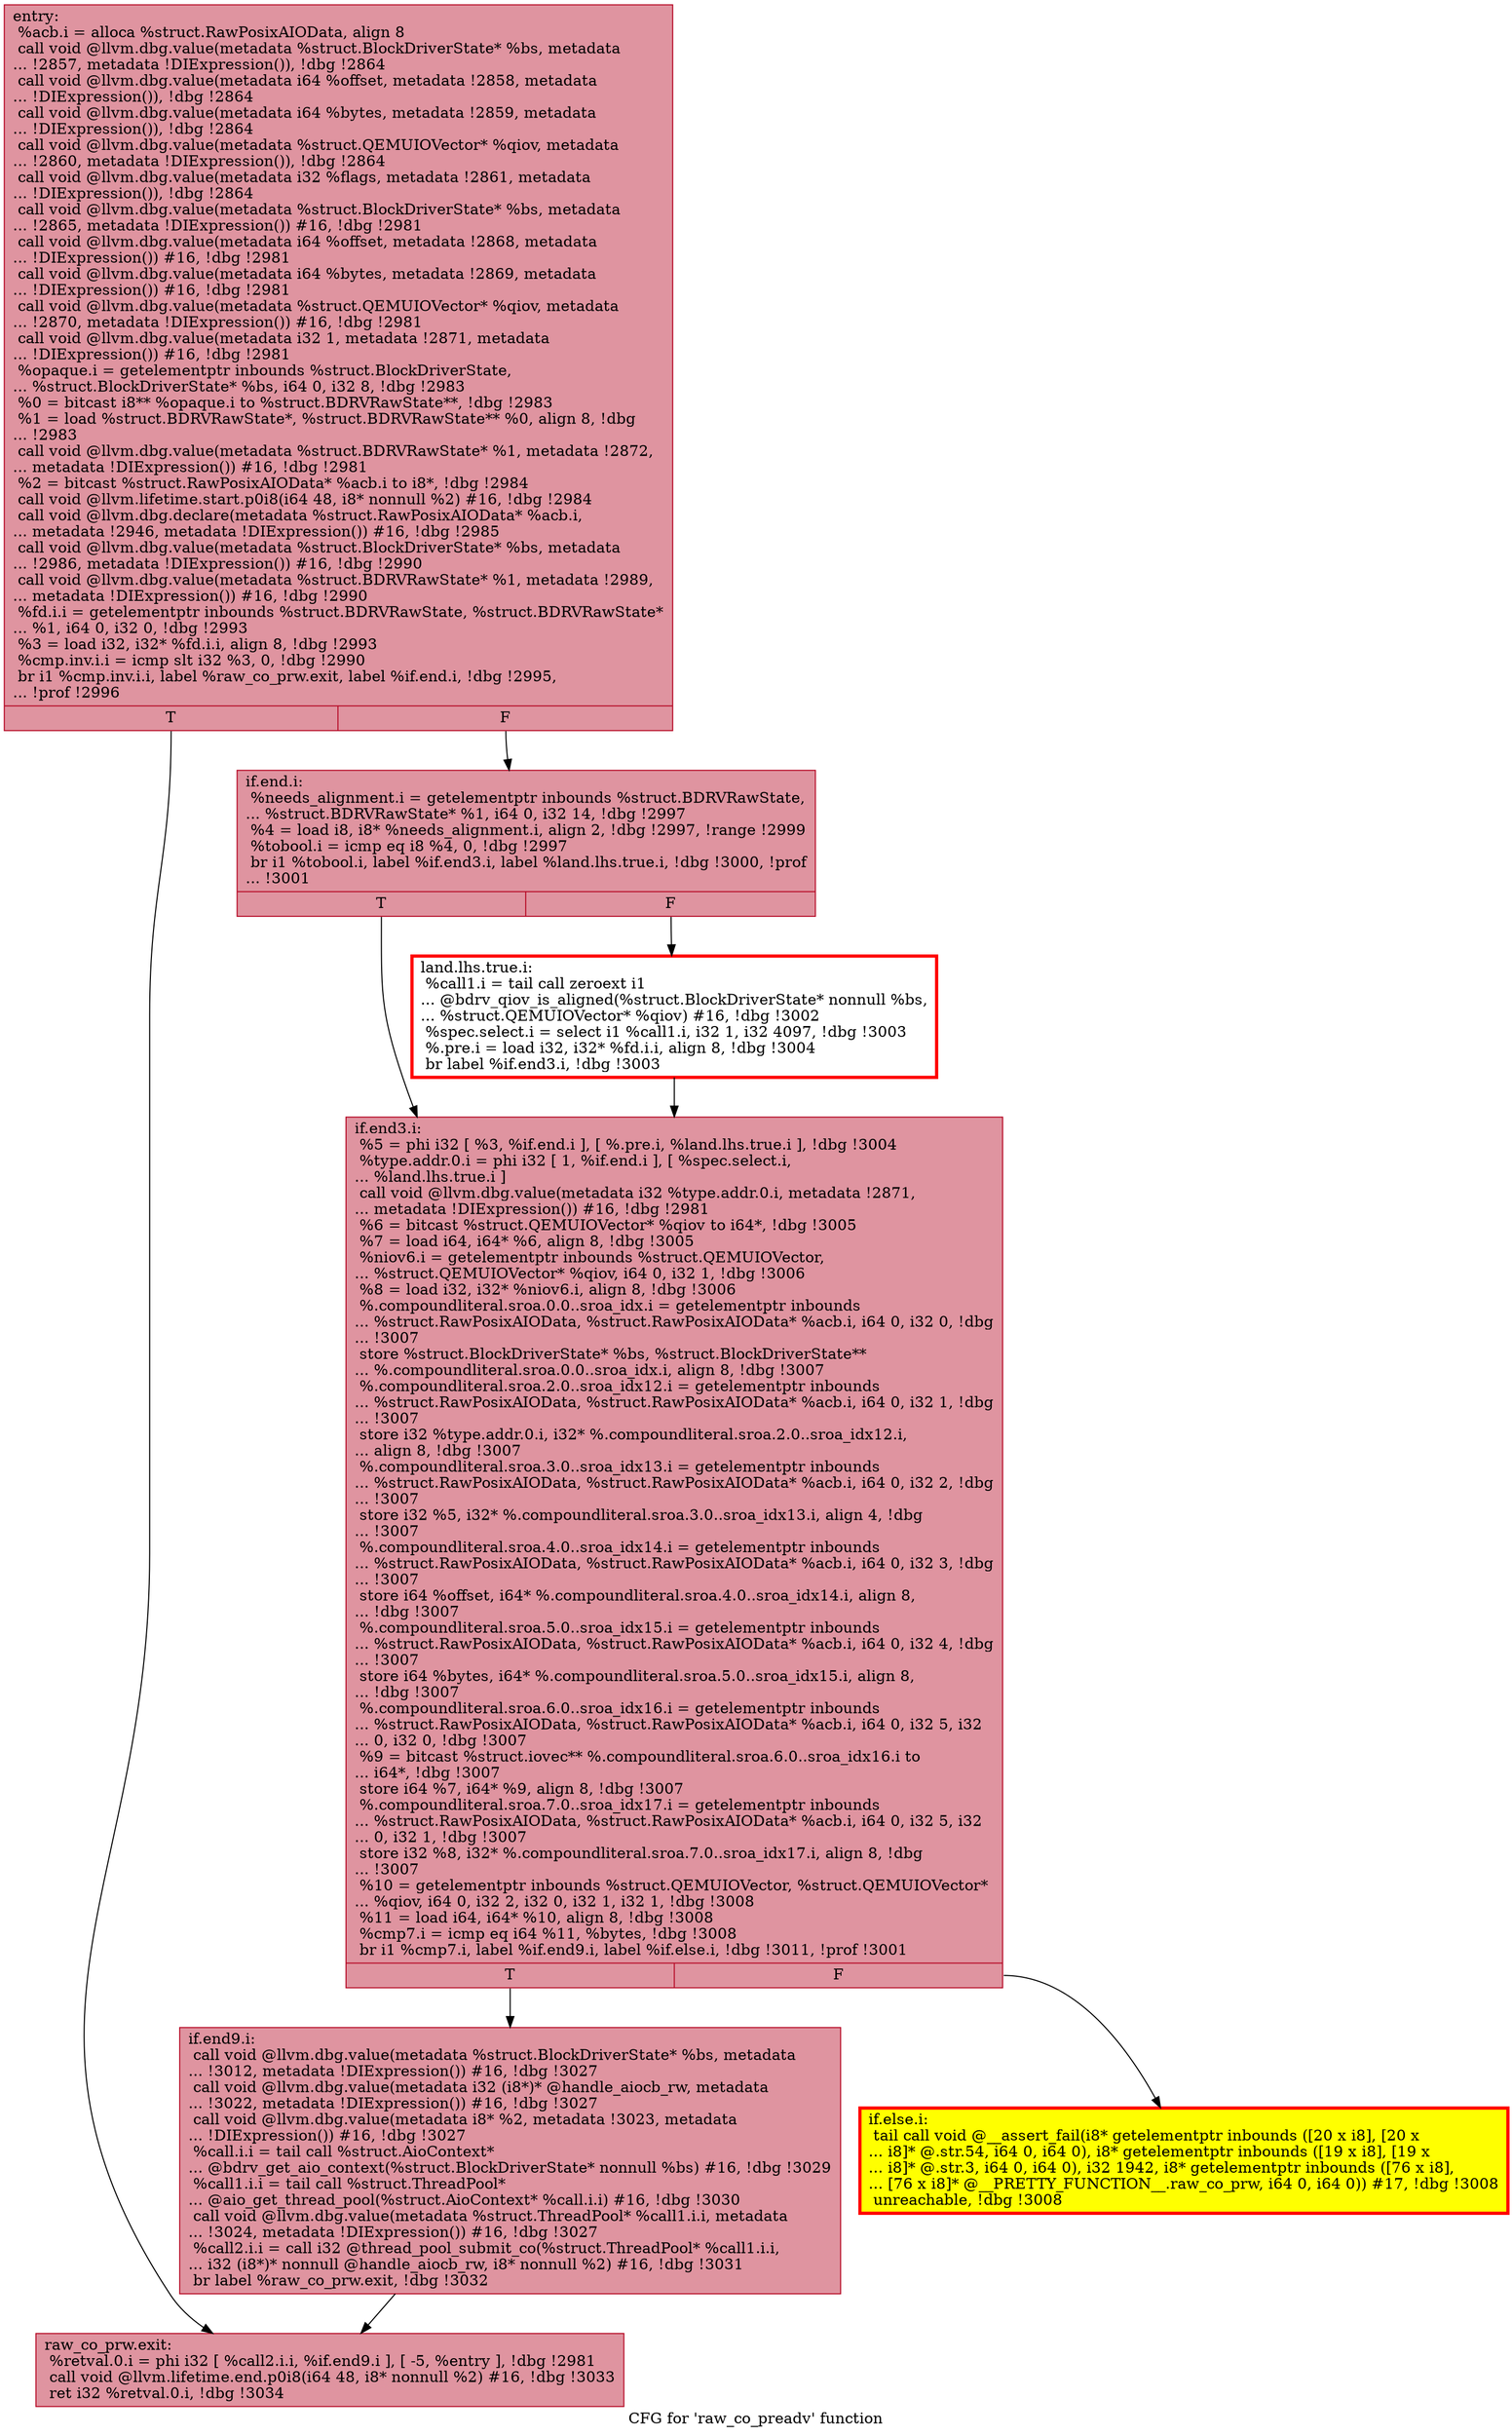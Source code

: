 digraph "CFG for 'raw_co_preadv' function" {
	label="CFG for 'raw_co_preadv' function";

	Node0x555823164110 [shape=record,color="#b70d28ff", style=filled, fillcolor="#b70d2870",label="{entry:\l  %acb.i = alloca %struct.RawPosixAIOData, align 8\l  call void @llvm.dbg.value(metadata %struct.BlockDriverState* %bs, metadata\l... !2857, metadata !DIExpression()), !dbg !2864\l  call void @llvm.dbg.value(metadata i64 %offset, metadata !2858, metadata\l... !DIExpression()), !dbg !2864\l  call void @llvm.dbg.value(metadata i64 %bytes, metadata !2859, metadata\l... !DIExpression()), !dbg !2864\l  call void @llvm.dbg.value(metadata %struct.QEMUIOVector* %qiov, metadata\l... !2860, metadata !DIExpression()), !dbg !2864\l  call void @llvm.dbg.value(metadata i32 %flags, metadata !2861, metadata\l... !DIExpression()), !dbg !2864\l  call void @llvm.dbg.value(metadata %struct.BlockDriverState* %bs, metadata\l... !2865, metadata !DIExpression()) #16, !dbg !2981\l  call void @llvm.dbg.value(metadata i64 %offset, metadata !2868, metadata\l... !DIExpression()) #16, !dbg !2981\l  call void @llvm.dbg.value(metadata i64 %bytes, metadata !2869, metadata\l... !DIExpression()) #16, !dbg !2981\l  call void @llvm.dbg.value(metadata %struct.QEMUIOVector* %qiov, metadata\l... !2870, metadata !DIExpression()) #16, !dbg !2981\l  call void @llvm.dbg.value(metadata i32 1, metadata !2871, metadata\l... !DIExpression()) #16, !dbg !2981\l  %opaque.i = getelementptr inbounds %struct.BlockDriverState,\l... %struct.BlockDriverState* %bs, i64 0, i32 8, !dbg !2983\l  %0 = bitcast i8** %opaque.i to %struct.BDRVRawState**, !dbg !2983\l  %1 = load %struct.BDRVRawState*, %struct.BDRVRawState** %0, align 8, !dbg\l... !2983\l  call void @llvm.dbg.value(metadata %struct.BDRVRawState* %1, metadata !2872,\l... metadata !DIExpression()) #16, !dbg !2981\l  %2 = bitcast %struct.RawPosixAIOData* %acb.i to i8*, !dbg !2984\l  call void @llvm.lifetime.start.p0i8(i64 48, i8* nonnull %2) #16, !dbg !2984\l  call void @llvm.dbg.declare(metadata %struct.RawPosixAIOData* %acb.i,\l... metadata !2946, metadata !DIExpression()) #16, !dbg !2985\l  call void @llvm.dbg.value(metadata %struct.BlockDriverState* %bs, metadata\l... !2986, metadata !DIExpression()) #16, !dbg !2990\l  call void @llvm.dbg.value(metadata %struct.BDRVRawState* %1, metadata !2989,\l... metadata !DIExpression()) #16, !dbg !2990\l  %fd.i.i = getelementptr inbounds %struct.BDRVRawState, %struct.BDRVRawState*\l... %1, i64 0, i32 0, !dbg !2993\l  %3 = load i32, i32* %fd.i.i, align 8, !dbg !2993\l  %cmp.inv.i.i = icmp slt i32 %3, 0, !dbg !2990\l  br i1 %cmp.inv.i.i, label %raw_co_prw.exit, label %if.end.i, !dbg !2995,\l... !prof !2996\l|{<s0>T|<s1>F}}"];
	Node0x555823164110:s0 -> Node0x555823097a90;
	Node0x555823164110:s1 -> Node0x5558230a06d0;
	Node0x5558230a06d0 [shape=record,color="#b70d28ff", style=filled, fillcolor="#b70d2870",label="{if.end.i:                                         \l  %needs_alignment.i = getelementptr inbounds %struct.BDRVRawState,\l... %struct.BDRVRawState* %1, i64 0, i32 14, !dbg !2997\l  %4 = load i8, i8* %needs_alignment.i, align 2, !dbg !2997, !range !2999\l  %tobool.i = icmp eq i8 %4, 0, !dbg !2997\l  br i1 %tobool.i, label %if.end3.i, label %land.lhs.true.i, !dbg !3000, !prof\l... !3001\l|{<s0>T|<s1>F}}"];
	Node0x5558230a06d0:s0 -> Node0x555823178320;
	Node0x5558230a06d0:s1 -> Node0x5558231b8540;
	Node0x5558231b8540 [shape=record,penwidth=3.0, color="red",label="{land.lhs.true.i:                                  \l  %call1.i = tail call zeroext i1\l... @bdrv_qiov_is_aligned(%struct.BlockDriverState* nonnull %bs,\l... %struct.QEMUIOVector* %qiov) #16, !dbg !3002\l  %spec.select.i = select i1 %call1.i, i32 1, i32 4097, !dbg !3003\l  %.pre.i = load i32, i32* %fd.i.i, align 8, !dbg !3004\l  br label %if.end3.i, !dbg !3003\l}"];
	Node0x5558231b8540 -> Node0x555823178320;
	Node0x555823178320 [shape=record,color="#b70d28ff", style=filled, fillcolor="#b70d2870",label="{if.end3.i:                                        \l  %5 = phi i32 [ %3, %if.end.i ], [ %.pre.i, %land.lhs.true.i ], !dbg !3004\l  %type.addr.0.i = phi i32 [ 1, %if.end.i ], [ %spec.select.i,\l... %land.lhs.true.i ]\l  call void @llvm.dbg.value(metadata i32 %type.addr.0.i, metadata !2871,\l... metadata !DIExpression()) #16, !dbg !2981\l  %6 = bitcast %struct.QEMUIOVector* %qiov to i64*, !dbg !3005\l  %7 = load i64, i64* %6, align 8, !dbg !3005\l  %niov6.i = getelementptr inbounds %struct.QEMUIOVector,\l... %struct.QEMUIOVector* %qiov, i64 0, i32 1, !dbg !3006\l  %8 = load i32, i32* %niov6.i, align 8, !dbg !3006\l  %.compoundliteral.sroa.0.0..sroa_idx.i = getelementptr inbounds\l... %struct.RawPosixAIOData, %struct.RawPosixAIOData* %acb.i, i64 0, i32 0, !dbg\l... !3007\l  store %struct.BlockDriverState* %bs, %struct.BlockDriverState**\l... %.compoundliteral.sroa.0.0..sroa_idx.i, align 8, !dbg !3007\l  %.compoundliteral.sroa.2.0..sroa_idx12.i = getelementptr inbounds\l... %struct.RawPosixAIOData, %struct.RawPosixAIOData* %acb.i, i64 0, i32 1, !dbg\l... !3007\l  store i32 %type.addr.0.i, i32* %.compoundliteral.sroa.2.0..sroa_idx12.i,\l... align 8, !dbg !3007\l  %.compoundliteral.sroa.3.0..sroa_idx13.i = getelementptr inbounds\l... %struct.RawPosixAIOData, %struct.RawPosixAIOData* %acb.i, i64 0, i32 2, !dbg\l... !3007\l  store i32 %5, i32* %.compoundliteral.sroa.3.0..sroa_idx13.i, align 4, !dbg\l... !3007\l  %.compoundliteral.sroa.4.0..sroa_idx14.i = getelementptr inbounds\l... %struct.RawPosixAIOData, %struct.RawPosixAIOData* %acb.i, i64 0, i32 3, !dbg\l... !3007\l  store i64 %offset, i64* %.compoundliteral.sroa.4.0..sroa_idx14.i, align 8,\l... !dbg !3007\l  %.compoundliteral.sroa.5.0..sroa_idx15.i = getelementptr inbounds\l... %struct.RawPosixAIOData, %struct.RawPosixAIOData* %acb.i, i64 0, i32 4, !dbg\l... !3007\l  store i64 %bytes, i64* %.compoundliteral.sroa.5.0..sroa_idx15.i, align 8,\l... !dbg !3007\l  %.compoundliteral.sroa.6.0..sroa_idx16.i = getelementptr inbounds\l... %struct.RawPosixAIOData, %struct.RawPosixAIOData* %acb.i, i64 0, i32 5, i32\l... 0, i32 0, !dbg !3007\l  %9 = bitcast %struct.iovec** %.compoundliteral.sroa.6.0..sroa_idx16.i to\l... i64*, !dbg !3007\l  store i64 %7, i64* %9, align 8, !dbg !3007\l  %.compoundliteral.sroa.7.0..sroa_idx17.i = getelementptr inbounds\l... %struct.RawPosixAIOData, %struct.RawPosixAIOData* %acb.i, i64 0, i32 5, i32\l... 0, i32 1, !dbg !3007\l  store i32 %8, i32* %.compoundliteral.sroa.7.0..sroa_idx17.i, align 8, !dbg\l... !3007\l  %10 = getelementptr inbounds %struct.QEMUIOVector, %struct.QEMUIOVector*\l... %qiov, i64 0, i32 2, i32 0, i32 1, i32 1, !dbg !3008\l  %11 = load i64, i64* %10, align 8, !dbg !3008\l  %cmp7.i = icmp eq i64 %11, %bytes, !dbg !3008\l  br i1 %cmp7.i, label %if.end9.i, label %if.else.i, !dbg !3011, !prof !3001\l|{<s0>T|<s1>F}}"];
	Node0x555823178320:s0 -> Node0x55582309fbc0;
	Node0x555823178320:s1 -> Node0x555823241a40;
	Node0x555823241a40 [shape=record,penwidth=3.0, style="filled", color="red", fillcolor="yellow",label="{if.else.i:                                        \l  tail call void @__assert_fail(i8* getelementptr inbounds ([20 x i8], [20 x\l... i8]* @.str.54, i64 0, i64 0), i8* getelementptr inbounds ([19 x i8], [19 x\l... i8]* @.str.3, i64 0, i64 0), i32 1942, i8* getelementptr inbounds ([76 x i8],\l... [76 x i8]* @__PRETTY_FUNCTION__.raw_co_prw, i64 0, i64 0)) #17, !dbg !3008\l  unreachable, !dbg !3008\l}"];
	Node0x55582309fbc0 [shape=record,color="#b70d28ff", style=filled, fillcolor="#b70d2870",label="{if.end9.i:                                        \l  call void @llvm.dbg.value(metadata %struct.BlockDriverState* %bs, metadata\l... !3012, metadata !DIExpression()) #16, !dbg !3027\l  call void @llvm.dbg.value(metadata i32 (i8*)* @handle_aiocb_rw, metadata\l... !3022, metadata !DIExpression()) #16, !dbg !3027\l  call void @llvm.dbg.value(metadata i8* %2, metadata !3023, metadata\l... !DIExpression()) #16, !dbg !3027\l  %call.i.i = tail call %struct.AioContext*\l... @bdrv_get_aio_context(%struct.BlockDriverState* nonnull %bs) #16, !dbg !3029\l  %call1.i.i = tail call %struct.ThreadPool*\l... @aio_get_thread_pool(%struct.AioContext* %call.i.i) #16, !dbg !3030\l  call void @llvm.dbg.value(metadata %struct.ThreadPool* %call1.i.i, metadata\l... !3024, metadata !DIExpression()) #16, !dbg !3027\l  %call2.i.i = call i32 @thread_pool_submit_co(%struct.ThreadPool* %call1.i.i,\l... i32 (i8*)* nonnull @handle_aiocb_rw, i8* nonnull %2) #16, !dbg !3031\l  br label %raw_co_prw.exit, !dbg !3032\l}"];
	Node0x55582309fbc0 -> Node0x555823097a90;
	Node0x555823097a90 [shape=record,color="#b70d28ff", style=filled, fillcolor="#b70d2870",label="{raw_co_prw.exit:                                  \l  %retval.0.i = phi i32 [ %call2.i.i, %if.end9.i ], [ -5, %entry ], !dbg !2981\l  call void @llvm.lifetime.end.p0i8(i64 48, i8* nonnull %2) #16, !dbg !3033\l  ret i32 %retval.0.i, !dbg !3034\l}"];
}
